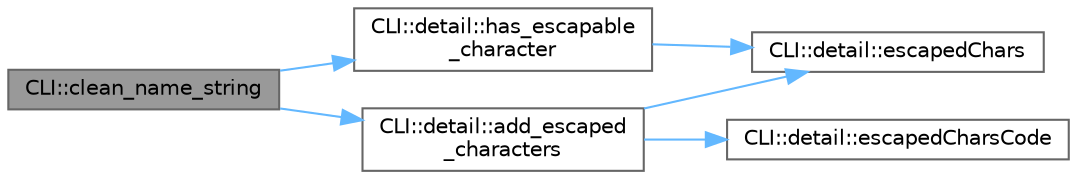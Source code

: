 digraph "CLI::clean_name_string"
{
 // LATEX_PDF_SIZE
  bgcolor="transparent";
  edge [fontname=Helvetica,fontsize=10,labelfontname=Helvetica,labelfontsize=10];
  node [fontname=Helvetica,fontsize=10,shape=box,height=0.2,width=0.4];
  rankdir="LR";
  Node1 [id="Node000001",label="CLI::clean_name_string",height=0.2,width=0.4,color="gray40", fillcolor="grey60", style="filled", fontcolor="black",tooltip=" "];
  Node1 -> Node2 [id="edge6_Node000001_Node000002",color="steelblue1",style="solid",tooltip=" "];
  Node2 [id="Node000002",label="CLI::detail::add_escaped\l_characters",height=0.2,width=0.4,color="grey40", fillcolor="white", style="filled",URL="$namespace_c_l_i_1_1detail.html#a3e9e4df657e40f9ac233efd6fd0e3a34",tooltip="escape all escapable characters"];
  Node2 -> Node3 [id="edge7_Node000002_Node000003",color="steelblue1",style="solid",tooltip=" "];
  Node3 [id="Node000003",label="CLI::detail::escapedChars",height=0.2,width=0.4,color="grey40", fillcolor="white", style="filled",URL="$namespace_c_l_i_1_1detail.html#a661406a803377f64fb5e95b7cdab12db",tooltip=" "];
  Node2 -> Node4 [id="edge8_Node000002_Node000004",color="steelblue1",style="solid",tooltip=" "];
  Node4 [id="Node000004",label="CLI::detail::escapedCharsCode",height=0.2,width=0.4,color="grey40", fillcolor="white", style="filled",URL="$namespace_c_l_i_1_1detail.html#a50aead7121c1979e1b29f971f8d17ee6",tooltip=" "];
  Node1 -> Node5 [id="edge9_Node000001_Node000005",color="steelblue1",style="solid",tooltip=" "];
  Node5 [id="Node000005",label="CLI::detail::has_escapable\l_character",height=0.2,width=0.4,color="grey40", fillcolor="white", style="filled",URL="$namespace_c_l_i_1_1detail.html#aca08aecd127955e1dd649b128f3c042d",tooltip="detect if a string has escapable characters"];
  Node5 -> Node3 [id="edge10_Node000005_Node000003",color="steelblue1",style="solid",tooltip=" "];
}

